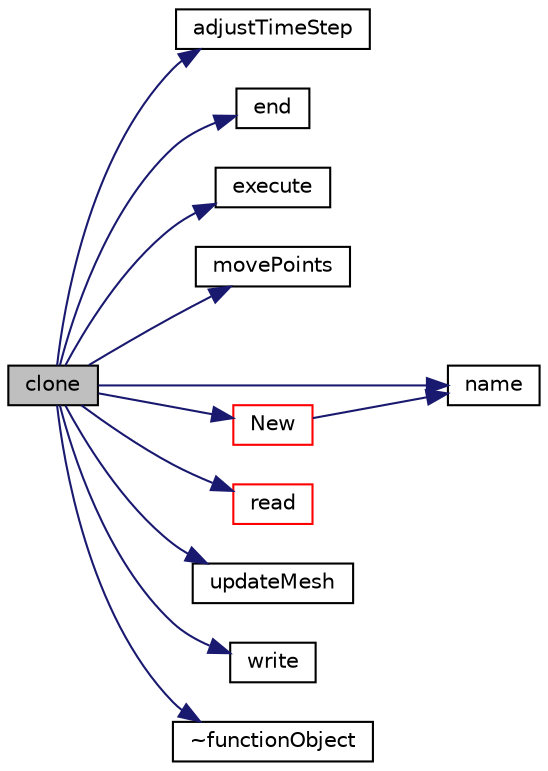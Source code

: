 digraph "clone"
{
  bgcolor="transparent";
  edge [fontname="Helvetica",fontsize="10",labelfontname="Helvetica",labelfontsize="10"];
  node [fontname="Helvetica",fontsize="10",shape=record];
  rankdir="LR";
  Node307 [label="clone",height=0.2,width=0.4,color="black", fillcolor="grey75", style="filled", fontcolor="black"];
  Node307 -> Node308 [color="midnightblue",fontsize="10",style="solid",fontname="Helvetica"];
  Node308 [label="adjustTimeStep",height=0.2,width=0.4,color="black",URL="$a27217.html#a8a88aad980720a56ff0ff3254f885bf9",tooltip="Called at the end of Time::adjustDeltaT() if adjustTime is true. "];
  Node307 -> Node309 [color="midnightblue",fontsize="10",style="solid",fontname="Helvetica"];
  Node309 [label="end",height=0.2,width=0.4,color="black",URL="$a27217.html#af545ab12986d2fe462f1013c3bafb5f3",tooltip="Called when Time::run() determines that the time-loop exits. "];
  Node307 -> Node310 [color="midnightblue",fontsize="10",style="solid",fontname="Helvetica"];
  Node310 [label="execute",height=0.2,width=0.4,color="black",URL="$a27217.html#a6a2fecba3df663a5e8d1c371795e3763",tooltip="Called at each ++ or += of the time-loop. "];
  Node307 -> Node311 [color="midnightblue",fontsize="10",style="solid",fontname="Helvetica"];
  Node311 [label="movePoints",height=0.2,width=0.4,color="black",URL="$a27217.html#a66fa500d6452898eb1bb9342e534f6aa",tooltip="Update for changes of mesh. "];
  Node307 -> Node312 [color="midnightblue",fontsize="10",style="solid",fontname="Helvetica"];
  Node312 [label="name",height=0.2,width=0.4,color="black",URL="$a27217.html#ade4113569ef0db70665fded275a5e38e",tooltip="Return the name of this functionObject. "];
  Node307 -> Node313 [color="midnightblue",fontsize="10",style="solid",fontname="Helvetica"];
  Node313 [label="New",height=0.2,width=0.4,color="red",URL="$a27217.html#ad536b480d59e19dd964044926f3327e8",tooltip="Select from dictionary, based on its \"type\" entry. "];
  Node313 -> Node312 [color="midnightblue",fontsize="10",style="solid",fontname="Helvetica"];
  Node307 -> Node495 [color="midnightblue",fontsize="10",style="solid",fontname="Helvetica"];
  Node495 [label="read",height=0.2,width=0.4,color="red",URL="$a27217.html#afac0600fef97b05534a595ce00b272ed",tooltip="Read and set the function object if its data have changed. "];
  Node307 -> Node609 [color="midnightblue",fontsize="10",style="solid",fontname="Helvetica"];
  Node609 [label="updateMesh",height=0.2,width=0.4,color="black",URL="$a27217.html#a9c8cde0b192708d622d874f8cc2df66d",tooltip="Update for changes of mesh. "];
  Node307 -> Node610 [color="midnightblue",fontsize="10",style="solid",fontname="Helvetica"];
  Node610 [label="write",height=0.2,width=0.4,color="black",URL="$a27217.html#afb09203164c30c34e8eca81ef0211745",tooltip="Called at each ++ or += of the time-loop. "];
  Node307 -> Node611 [color="midnightblue",fontsize="10",style="solid",fontname="Helvetica"];
  Node611 [label="~functionObject",height=0.2,width=0.4,color="black",URL="$a27217.html#a29d76a6397c07e4a0ef6718b01d09a74",tooltip="Destructor. "];
}
